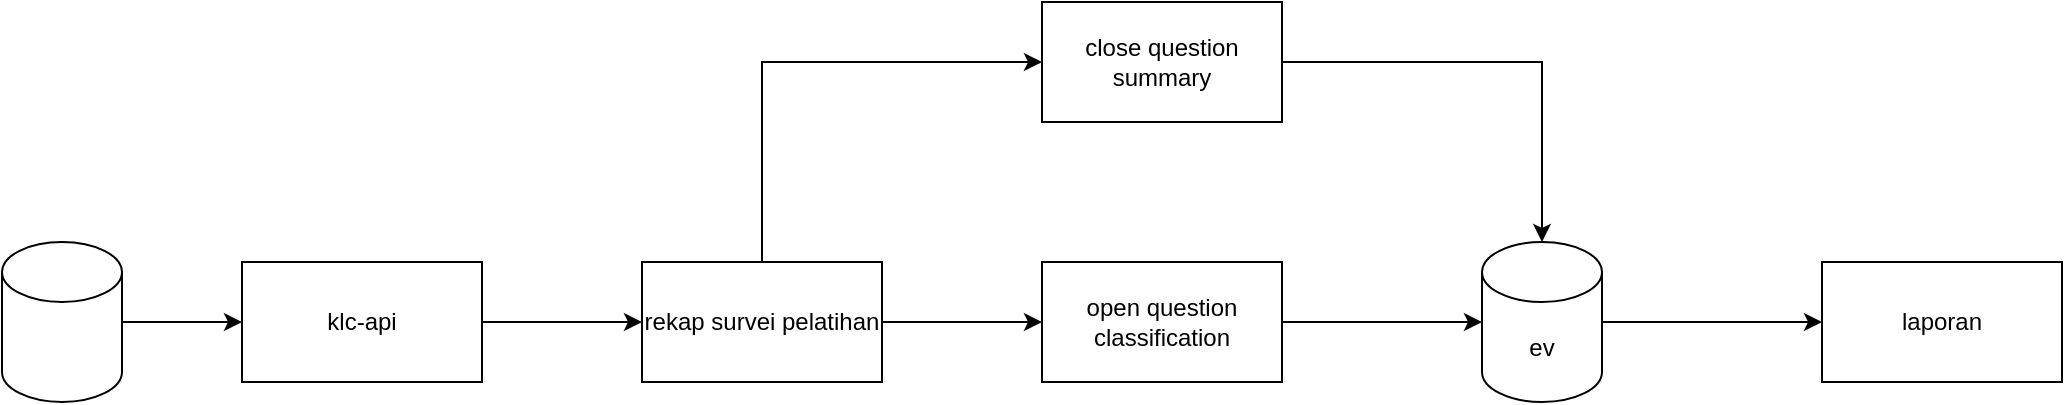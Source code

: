 <mxfile version="16.6.4" type="github">
  <diagram id="l-WhUf16V24pGwMvBwI5" name="Page-1">
    <mxGraphModel dx="946" dy="621" grid="1" gridSize="10" guides="1" tooltips="1" connect="1" arrows="1" fold="1" page="1" pageScale="1" pageWidth="1200" pageHeight="1920" math="0" shadow="0">
      <root>
        <mxCell id="0" />
        <mxCell id="1" parent="0" />
        <mxCell id="a76JSc2j8-_uZe8-sltO-3" value="" style="edgeStyle=orthogonalEdgeStyle;rounded=0;orthogonalLoop=1;jettySize=auto;html=1;" edge="1" parent="1" source="a76JSc2j8-_uZe8-sltO-1" target="a76JSc2j8-_uZe8-sltO-2">
          <mxGeometry relative="1" as="geometry" />
        </mxCell>
        <mxCell id="a76JSc2j8-_uZe8-sltO-1" value="" style="shape=cylinder3;whiteSpace=wrap;html=1;boundedLbl=1;backgroundOutline=1;size=15;" vertex="1" parent="1">
          <mxGeometry x="40" y="260" width="60" height="80" as="geometry" />
        </mxCell>
        <mxCell id="a76JSc2j8-_uZe8-sltO-5" value="" style="edgeStyle=orthogonalEdgeStyle;rounded=0;orthogonalLoop=1;jettySize=auto;html=1;" edge="1" parent="1" source="a76JSc2j8-_uZe8-sltO-2" target="a76JSc2j8-_uZe8-sltO-4">
          <mxGeometry relative="1" as="geometry" />
        </mxCell>
        <mxCell id="a76JSc2j8-_uZe8-sltO-2" value="klc-api" style="whiteSpace=wrap;html=1;" vertex="1" parent="1">
          <mxGeometry x="160" y="270" width="120" height="60" as="geometry" />
        </mxCell>
        <mxCell id="a76JSc2j8-_uZe8-sltO-7" value="" style="edgeStyle=orthogonalEdgeStyle;rounded=0;orthogonalLoop=1;jettySize=auto;html=1;" edge="1" parent="1" source="a76JSc2j8-_uZe8-sltO-4" target="a76JSc2j8-_uZe8-sltO-6">
          <mxGeometry relative="1" as="geometry" />
        </mxCell>
        <mxCell id="a76JSc2j8-_uZe8-sltO-9" value="" style="edgeStyle=orthogonalEdgeStyle;rounded=0;orthogonalLoop=1;jettySize=auto;html=1;exitX=0.5;exitY=0;exitDx=0;exitDy=0;entryX=0;entryY=0.5;entryDx=0;entryDy=0;" edge="1" parent="1" source="a76JSc2j8-_uZe8-sltO-4" target="a76JSc2j8-_uZe8-sltO-8">
          <mxGeometry relative="1" as="geometry" />
        </mxCell>
        <mxCell id="a76JSc2j8-_uZe8-sltO-4" value="rekap survei pelatihan" style="whiteSpace=wrap;html=1;" vertex="1" parent="1">
          <mxGeometry x="360" y="270" width="120" height="60" as="geometry" />
        </mxCell>
        <mxCell id="a76JSc2j8-_uZe8-sltO-14" style="edgeStyle=orthogonalEdgeStyle;rounded=0;orthogonalLoop=1;jettySize=auto;html=1;entryX=0;entryY=0.5;entryDx=0;entryDy=0;entryPerimeter=0;" edge="1" parent="1" source="a76JSc2j8-_uZe8-sltO-6" target="a76JSc2j8-_uZe8-sltO-12">
          <mxGeometry relative="1" as="geometry" />
        </mxCell>
        <mxCell id="a76JSc2j8-_uZe8-sltO-6" value="open question classification" style="whiteSpace=wrap;html=1;" vertex="1" parent="1">
          <mxGeometry x="560" y="270" width="120" height="60" as="geometry" />
        </mxCell>
        <mxCell id="a76JSc2j8-_uZe8-sltO-13" style="edgeStyle=orthogonalEdgeStyle;rounded=0;orthogonalLoop=1;jettySize=auto;html=1;" edge="1" parent="1" source="a76JSc2j8-_uZe8-sltO-8" target="a76JSc2j8-_uZe8-sltO-12">
          <mxGeometry relative="1" as="geometry" />
        </mxCell>
        <mxCell id="a76JSc2j8-_uZe8-sltO-8" value="close question summary" style="whiteSpace=wrap;html=1;" vertex="1" parent="1">
          <mxGeometry x="560" y="140" width="120" height="60" as="geometry" />
        </mxCell>
        <mxCell id="a76JSc2j8-_uZe8-sltO-16" value="" style="edgeStyle=orthogonalEdgeStyle;rounded=0;orthogonalLoop=1;jettySize=auto;html=1;" edge="1" parent="1" source="a76JSc2j8-_uZe8-sltO-12" target="a76JSc2j8-_uZe8-sltO-15">
          <mxGeometry relative="1" as="geometry" />
        </mxCell>
        <mxCell id="a76JSc2j8-_uZe8-sltO-12" value="ev" style="shape=cylinder3;whiteSpace=wrap;html=1;boundedLbl=1;backgroundOutline=1;size=15;" vertex="1" parent="1">
          <mxGeometry x="780" y="260" width="60" height="80" as="geometry" />
        </mxCell>
        <mxCell id="a76JSc2j8-_uZe8-sltO-15" value="laporan" style="whiteSpace=wrap;html=1;" vertex="1" parent="1">
          <mxGeometry x="950" y="270" width="120" height="60" as="geometry" />
        </mxCell>
      </root>
    </mxGraphModel>
  </diagram>
</mxfile>
